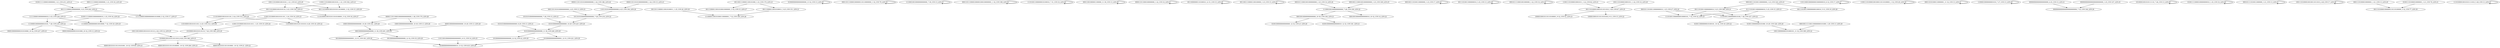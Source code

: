 digraph G {
    "1110000100000000010101_7-28_COV:234_LEN:22" -> "00001000000000101010000_10-32_COV:227_LEN:23";
    "1110000100000000010101_7-28_COV:234_LEN:22" -> "0000100000000010101000_10-32_COV:13_LEN:22";
    "1001100100001001010110110_2-26_COV:14_LEN:25" -> "010000100101011011010_8-28_COV:346_LEN:21";
    "1011010100000000000000_7-28_COV:216_LEN:22" -> "10101000000000000000_10-29_COV:225_LEN:20";
    "001101110000110010100011_1-25_COV:20_LEN:24" -> "11100001100101000110000001_7-32_COV:180_LEN:26";
    "11101000010010101101_5-24_COV:312_LEN:20" -> "1101000010010101101010_6-28_COV:18_LEN:22";
    "11101000010010101101_5-24_COV:312_LEN:20" -> "11010000100101011011_6-25_COV:312_LEN:20";
    "01000000000000000000_13-32_COV:13_LEN:20" -> "01000000000000000000_13-32_COV:13_LEN:20";
    "00011011100001000000110110000000_1-32_COV:79_LEN:32" -> "00011011100001000000110110000000_1-32_COV:79_LEN:32";
    "11001101000010010101101_1-24_COV:16_LEN:23" -> "1101000010010101101010_6-28_COV:18_LEN:22";
    "11001101000010010101101_1-24_COV:16_LEN:23" -> "11010000100101011011_6-25_COV:312_LEN:20";
    "010101000000000000000_8-29_COV:13_LEN:21" -> "01010000000000000000_11-30_COV:240_LEN:20";
    "10001000000000000000_10-29_COV:181_LEN:20" -> "00010000000000000000_11-30_COV:201_LEN:20";
    "11100010010000000000000_7-30_COV:13_LEN:23" -> "11100010010000000000000_7-30_COV:13_LEN:23";
    "00011011100001000001000100000001_1-32_COV:108_LEN:32" -> "00011011100001000001000100000001_1-32_COV:108_LEN:32";
    "111010011000000010100010_7-31_COV:14_LEN:24" -> "111010011000000010100010_7-31_COV:14_LEN:24";
    "001110100001001010110_3-23_COV:334_LEN:21" -> "11101000010010101101_5-24_COV:312_LEN:20";
    "001110100001001010110_3-23_COV:334_LEN:21" -> "111010000100101011010100001_5-32_COV:18_LEN:27";
    "00011001000001100000_11-30_COV:13_LEN:20" -> "00011001000001100000_11-30_COV:13_LEN:20";
    "00010000000000000000_11-30_COV:201_LEN:20" -> "00100000000000000001_12-31_COV:181_LEN:20";
    "00010000000000000000_11-30_COV:201_LEN:20" -> "00100000000000000000_12-32_COV:19_LEN:20";
    "000011011000100000000_1-22_COV:14_LEN:21" -> "000011011000100000000_1-22_COV:14_LEN:21";
    "00110000000110100010_12-31_COV:15_LEN:20" -> "00110000000110100010_12-31_COV:15_LEN:20";
    "00110011100001100100000_1-23_COV:15_LEN:23" -> "00110011100001100100000_1-23_COV:15_LEN:23";
    "00011011010100000000000_2-25_COV:13_LEN:23" -> "1011010100000000000000_7-28_COV:216_LEN:22";
    "000101110001001000000000_1-25_COV:14_LEN:24" -> "1110001001000000000000_7-28_COV:190_LEN:22";
    "0001001110100110000000_1-23_COV:17_LEN:22" -> "0001001110100110000000_1-23_COV:17_LEN:22";
    "000011101101010000000000_1-24_COV:186_LEN:24" -> "11011010100000000000_6-25_COV:194_LEN:20";
    "00111010011000000010_5-25_COV:13_LEN:20" -> "00111010011000000010_5-25_COV:13_LEN:20";
    "0001011110001001000000_1-22_COV:14_LEN:22" -> "0001011110001001000000_1-22_COV:14_LEN:22";
    "110011101000010001011_1-22_COV:62_LEN:21" -> "0011101000010001011011010_3-28_COV:67_LEN:25";
    "000101110100110000000010_1-25_COV:27_LEN:24" -> "1110100110000000010000101_7-32_COV:32_LEN:25";
    "000101110100110000000010_1-25_COV:27_LEN:24" -> "1110100110000000010100_7-28_COV:327_LEN:22";
    "0011101000010001011011010_3-28_COV:67_LEN:25" -> "10000100010110110100001_9-32_COV:52_LEN:23";
    "0011101000010001011011010_3-28_COV:67_LEN:25" -> "1000010001011011010100_9-31_COV:15_LEN:22";
    "110110001000000001000000010_6-32_COV:17_LEN:27" -> "110110001000000001000000010_6-32_COV:17_LEN:27";
    "11001110100001001000110110100001_1-32_COV:20_LEN:32" -> "11001110100001001000110110100001_1-32_COV:20_LEN:32";
    "1110001001000000000000_7-28_COV:190_LEN:22" -> "000100100000000000000_10-30_COV:194_LEN:21";
    "1110001001000000000000_7-28_COV:190_LEN:22" -> "0001001000000000000010_10-32_COV:14_LEN:22";
    "00001101101010000000000_1-24_COV:15_LEN:23" -> "11011010100000000000_6-25_COV:194_LEN:20";
    "11010000100101011011_6-25_COV:312_LEN:20" -> "10100001001010110110_7-26_COV:340_LEN:20";
    "000110101000110000001_11-32_COV:13_LEN:21" -> "000110101000110000001_11-32_COV:13_LEN:21";
    "10100001001010110110_7-26_COV:340_LEN:20" -> "010000100101011011010_8-28_COV:346_LEN:21";
    "01010000000000000000_11-30_COV:240_LEN:20" -> "10100000000000000000_12-32_COV:22_LEN:20";
    "01010000000000000000_11-30_COV:240_LEN:20" -> "10100000000000000001_12-31_COV:221_LEN:20";
    "11000010000000001010_7-27_COV:13_LEN:20" -> "11000010000000001010_7-27_COV:13_LEN:20";
    "000000000000000000000_4-25_COV:13_LEN:21" -> "00000000000000000000000000_7-32_COV:146_LEN:26";
    "010011111000010000000_1-21_COV:231_LEN:21" -> "001111100001000000000_3-23_COV:242_LEN:21";
    "1101100100000000000000001_6-31_COV:14_LEN:25" -> "01000000000000000010_13-32_COV:410_LEN:20";
    "10100001001010111110_7-26_COV:13_LEN:20" -> "10100001001010111110_7-26_COV:13_LEN:20";
    "00110011100001100101000_1-23_COV:170_LEN:23" -> "001110000110010100010000001_5-32_COV:15_LEN:27";
    "00110011100001100101000_1-23_COV:170_LEN:23" -> "001110000110010100011_5-25_COV:151_LEN:21";
    "111110000100000000010_5-25_COV:228_LEN:21" -> "1110000100000000010101_7-28_COV:234_LEN:22";
    "111110000100000000010_5-25_COV:228_LEN:21" -> "1110000100000000010010000_7-32_COV:18_LEN:25";
    "10011101000010010101_1-21_COV:43_LEN:20" -> "001110100001001010110_3-23_COV:334_LEN:21";
    "10011101000010010101_1-21_COV:43_LEN:20" -> "00111010000100101010110100001_3-32_COV:15_LEN:29";
    "0000111011000100000000000000_1-28_COV:170_LEN:28" -> "10001000000000000000_10-29_COV:181_LEN:20";
    "0000111011000100000000000000_1-28_COV:170_LEN:28" -> "10001000000000000000_10-30_COV:13_LEN:20";
    "00001000000000000000_10-29_COV:13_LEN:20" -> "00010000000000000000_11-30_COV:201_LEN:20";
    "010011110000100000000010_1-25_COV:14_LEN:24" -> "010011110000100000000010_1-25_COV:14_LEN:24";
    "001110100110000000010_5-25_COV:306_LEN:21" -> "1110100110000000010000101_7-32_COV:32_LEN:25";
    "001110100110000000010_5-25_COV:306_LEN:21" -> "1110100110000000010100_7-28_COV:327_LEN:22";
    "001111100001000000000_3-23_COV:242_LEN:21" -> "111110000100000000001010000_5-32_COV:17_LEN:27";
    "001111100001000000000_3-23_COV:242_LEN:21" -> "111110000100000000010_5-25_COV:228_LEN:21";
    "000101111010011000000_1-21_COV:13_LEN:21" -> "000101111010011000000_1-21_COV:13_LEN:21";
    "1110100110000000010100_7-28_COV:327_LEN:22" -> "0100110000000010100101_10-32_COV:18_LEN:22";
    "1110100110000000010100_7-28_COV:327_LEN:22" -> "01001100000000101000_10-29_COV:326_LEN:20";
    "011110100110000000010_5-25_COV:15_LEN:21" -> "1110100110000000010000101_7-32_COV:32_LEN:25";
    "011110100110000000010_5-25_COV:15_LEN:21" -> "1110100110000000010100_7-28_COV:327_LEN:22";
    "000100100000000000000_10-30_COV:194_LEN:21" -> "01001000000000000000_12-32_COV:23_LEN:20";
    "000100100000000000000_10-30_COV:194_LEN:21" -> "010010000000000000010_12-32_COV:181_LEN:21";
    "10011101000010010011011010_2-28_COV:17_LEN:26" -> "10011101000010010011011010_2-28_COV:17_LEN:26";
    "110011101000010010101_1-21_COV:302_LEN:21" -> "001110100001001010110_3-23_COV:334_LEN:21";
    "110011101000010010101_1-21_COV:302_LEN:21" -> "00111010000100101010110100001_3-32_COV:15_LEN:29";
    "00100000000000000001_12-31_COV:181_LEN:20" -> "01000000000000000010_13-32_COV:410_LEN:20";
    "110011010000100101011011_1-25_COV:19_LEN:24" -> "10100001001010110110_7-26_COV:340_LEN:20";
    "00010011111001100000000101000_1-29_COV:13_LEN:29" -> "1001100000000101000101_11-32_COV:309_LEN:22";
    "00011101000010000001_1-21_COV:13_LEN:20" -> "001110100001000000110110100000_3-32_COV:77_LEN:30";
    "11011010100000000000_6-25_COV:194_LEN:20" -> "1011010100000000000000_7-28_COV:216_LEN:22";
    "00010011101001100000000_1-23_COV:324_LEN:23" -> "00111010011000000000100010_5-31_COV:19_LEN:26";
    "00010011101001100000000_1-23_COV:324_LEN:23" -> "001110100110000000010_5-25_COV:306_LEN:21";
    "001110000110010100011_5-25_COV:151_LEN:21" -> "11100001100101000110000001_7-32_COV:180_LEN:26";
    "11101000010010101111010_5-28_COV:13_LEN:23" -> "11101000010010101111010_5-28_COV:13_LEN:23";
    "01001100000000101000_10-29_COV:326_LEN:20" -> "1001100000000101000101_11-32_COV:309_LEN:22";
    "0000000000000000000000000_1-25_COV:147_LEN:25" -> "00000000000000000000000000_7-32_COV:146_LEN:26";
    "00011111000010000000_1-21_COV:16_LEN:20" -> "001111100001000000000_3-23_COV:242_LEN:21";
    "10100000000000000001_12-31_COV:221_LEN:20" -> "01000000000000000010_13-32_COV:410_LEN:20";
    "010011101000010000001_1-21_COV:76_LEN:21" -> "001110100001000000110110100000_3-32_COV:77_LEN:30";
    "10101000000000000000_10-29_COV:225_LEN:20" -> "01010000000000000000_11-30_COV:240_LEN:20";
    "101010100000000000000_7-28_COV:15_LEN:21" -> "10101000000000000000_10-29_COV:225_LEN:20";
    "010000100101011011010_8-28_COV:346_LEN:21" -> "00001001010110110101001_10-32_COV:69_LEN:23";
    "010000100101011011010_8-28_COV:346_LEN:21" -> "00001001010110110100001_10-32_COV:264_LEN:23";
    "010000100101011011010_8-28_COV:346_LEN:21" -> "0000100101011011010001_10-32_COV:21_LEN:22";
    "0001001110001001000000000_1-25_COV:169_LEN:25" -> "1110001001000000000000_7-28_COV:190_LEN:22";
    "010011110000100000000010_1-25_COV:16_LEN:24" -> "1110000100000000010101_7-28_COV:234_LEN:22";
    "010011110000100000000010_1-25_COV:16_LEN:24" -> "1110000100000000010010000_7-32_COV:18_LEN:25";
    "10011101000010001011_1-22_COV:14_LEN:20" -> "0011101000010001011011010_3-28_COV:67_LEN:25";
}
